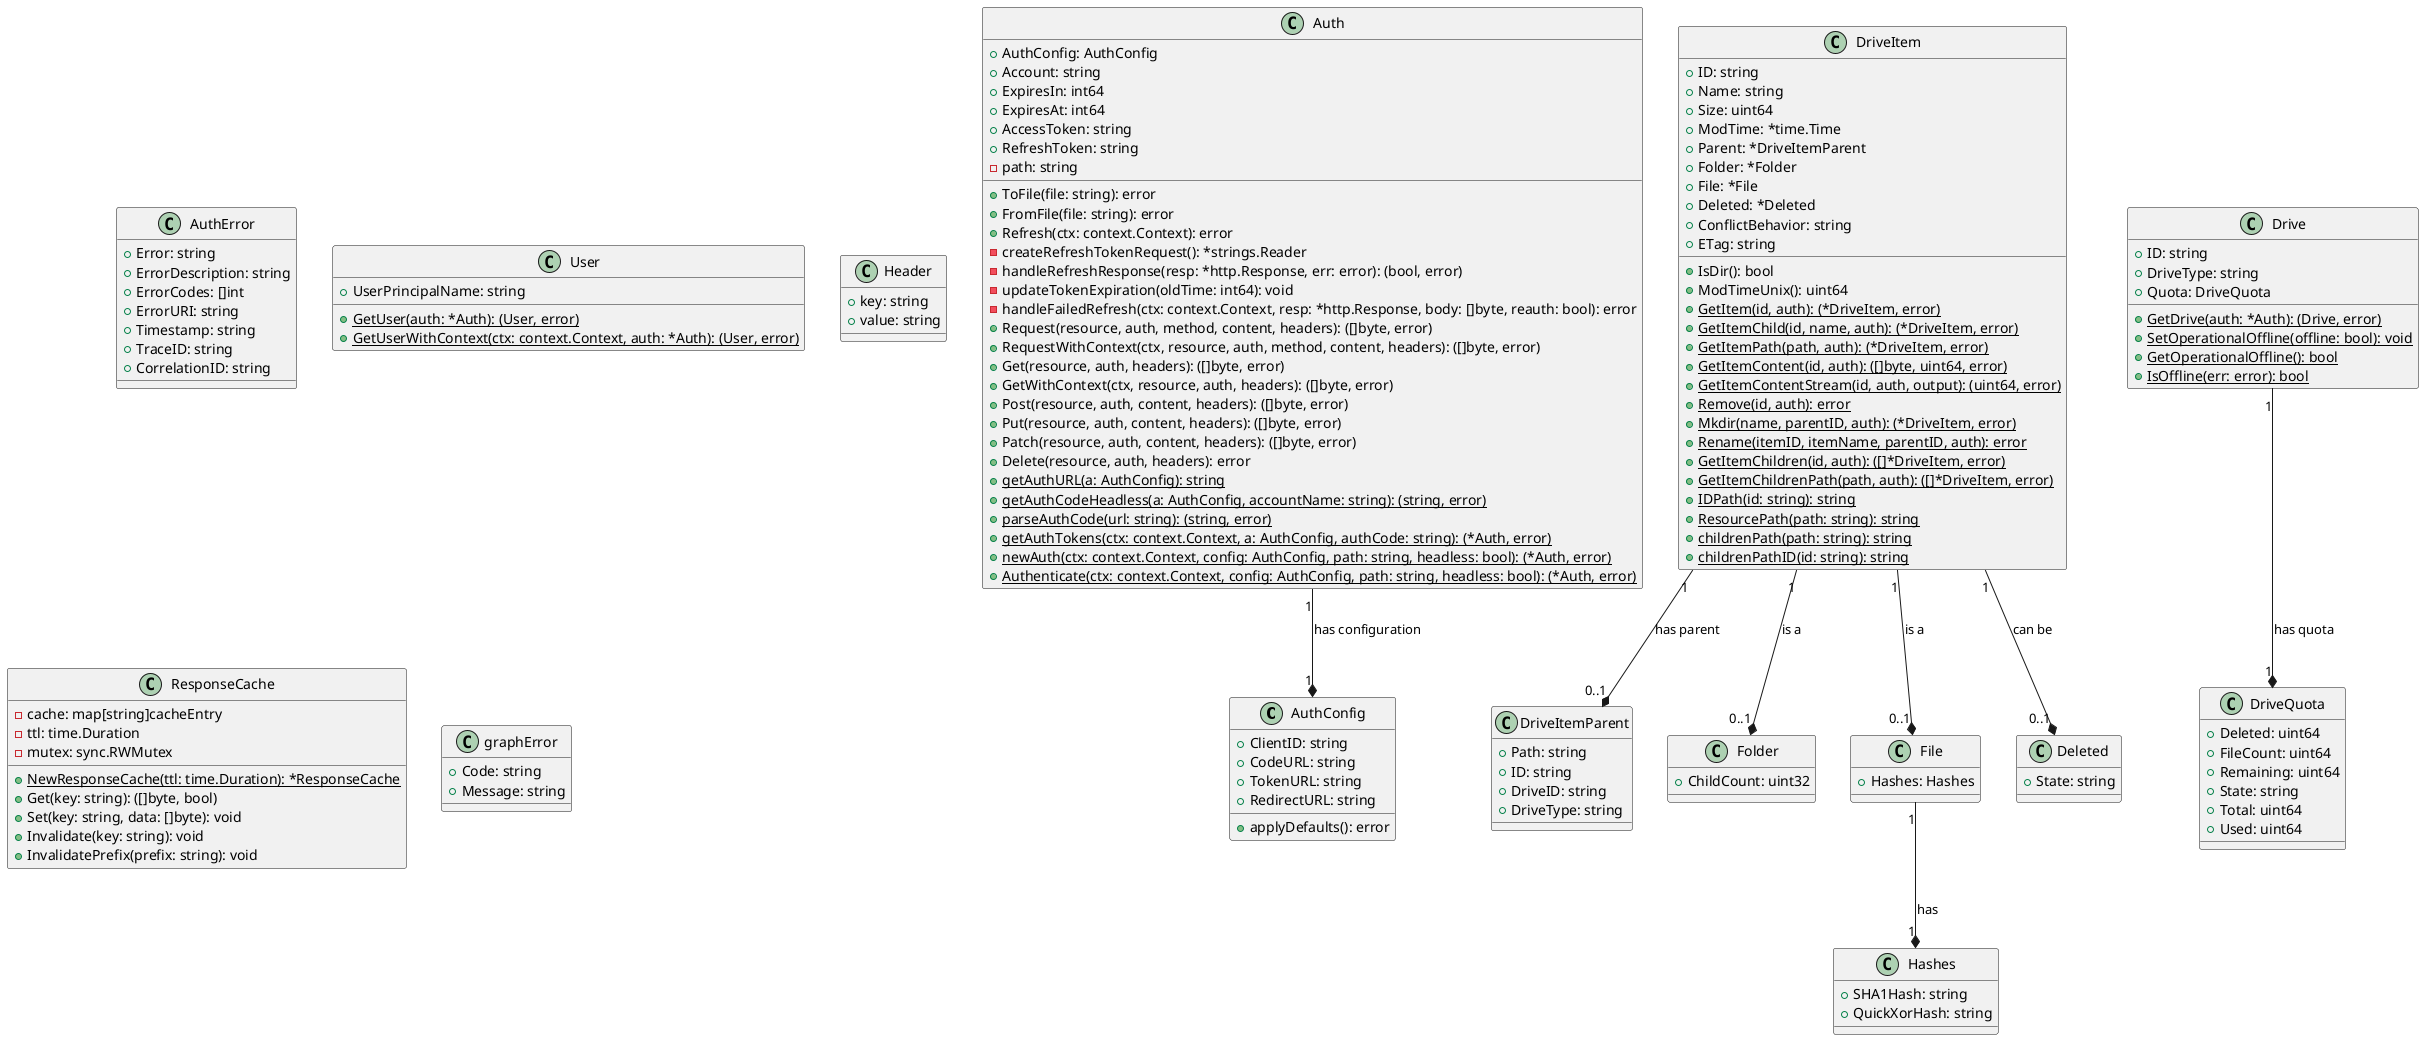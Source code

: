@startuml Microsoft Graph API Integration

' Class definitions
class AuthConfig {
  +ClientID: string
  +CodeURL: string
  +TokenURL: string
  +RedirectURL: string
  +applyDefaults(): error
}

class Auth {
  +AuthConfig: AuthConfig
  +Account: string
  +ExpiresIn: int64
  +ExpiresAt: int64
  +AccessToken: string
  +RefreshToken: string
  -path: string
  +ToFile(file: string): error
  +FromFile(file: string): error
  +Refresh(ctx: context.Context): error
  -createRefreshTokenRequest(): *strings.Reader
  -handleRefreshResponse(resp: *http.Response, err: error): (bool, error)
  -updateTokenExpiration(oldTime: int64): void
  -handleFailedRefresh(ctx: context.Context, resp: *http.Response, body: []byte, reauth: bool): error
  +Request(resource, auth, method, content, headers): ([]byte, error)
  +RequestWithContext(ctx, resource, auth, method, content, headers): ([]byte, error)
  +Get(resource, auth, headers): ([]byte, error)
  +GetWithContext(ctx, resource, auth, headers): ([]byte, error)
  +Post(resource, auth, content, headers): ([]byte, error)
  +Put(resource, auth, content, headers): ([]byte, error)
  +Patch(resource, auth, content, headers): ([]byte, error)
  +Delete(resource, auth, headers): error
  {static} +getAuthURL(a: AuthConfig): string
  {static} +getAuthCodeHeadless(a: AuthConfig, accountName: string): (string, error)
  {static} +parseAuthCode(url: string): (string, error)
  {static} +getAuthTokens(ctx: context.Context, a: AuthConfig, authCode: string): (*Auth, error)
  {static} +newAuth(ctx: context.Context, config: AuthConfig, path: string, headless: bool): (*Auth, error)
  {static} +Authenticate(ctx: context.Context, config: AuthConfig, path: string, headless: bool): (*Auth, error)
}

class AuthError {
  +Error: string
  +ErrorDescription: string
  +ErrorCodes: []int
  +ErrorURI: string
  +Timestamp: string
  +TraceID: string
  +CorrelationID: string
}

class DriveItemParent {
  +Path: string
  +ID: string
  +DriveID: string
  +DriveType: string
}

class Folder {
  +ChildCount: uint32
}

class Hashes {
  +SHA1Hash: string
  +QuickXorHash: string
}

class File {
  +Hashes: Hashes
}

class Deleted {
  +State: string
}

class DriveItem {
  +ID: string
  +Name: string
  +Size: uint64
  +ModTime: *time.Time
  +Parent: *DriveItemParent
  +Folder: *Folder
  +File: *File
  +Deleted: *Deleted
  +ConflictBehavior: string
  +ETag: string
  +IsDir(): bool
  +ModTimeUnix(): uint64
  {static} +GetItem(id, auth): (*DriveItem, error)
  {static} +GetItemChild(id, name, auth): (*DriveItem, error)
  {static} +GetItemPath(path, auth): (*DriveItem, error)
  {static} +GetItemContent(id, auth): ([]byte, uint64, error)
  {static} +GetItemContentStream(id, auth, output): (uint64, error)
  {static} +Remove(id, auth): error
  {static} +Mkdir(name, parentID, auth): (*DriveItem, error)
  {static} +Rename(itemID, itemName, parentID, auth): error
  {static} +GetItemChildren(id, auth): ([]*DriveItem, error)
  {static} +GetItemChildrenPath(path, auth): ([]*DriveItem, error)
  {static} +IDPath(id: string): string
  {static} +ResourcePath(path: string): string
  {static} +childrenPath(path: string): string
  {static} +childrenPathID(id: string): string
}

class User {
  +UserPrincipalName: string
  {static} +GetUser(auth: *Auth): (User, error)
  {static} +GetUserWithContext(ctx: context.Context, auth: *Auth): (User, error)
}

class DriveQuota {
  +Deleted: uint64
  +FileCount: uint64
  +Remaining: uint64
  +State: string
  +Total: uint64
  +Used: uint64
}

class Drive {
  +ID: string
  +DriveType: string
  +Quota: DriveQuota
  {static} +GetDrive(auth: *Auth): (Drive, error)
  {static} +SetOperationalOffline(offline: bool): void
  {static} +GetOperationalOffline(): bool
  {static} +IsOffline(err: error): bool
}

class Header {
  +key: string
  +value: string
}

class ResponseCache {
  -cache: map[string]cacheEntry
  -ttl: time.Duration
  -mutex: sync.RWMutex
  {static} +NewResponseCache(ttl: time.Duration): *ResponseCache
  +Get(key: string): ([]byte, bool)
  +Set(key: string, data: []byte): void
  +Invalidate(key: string): void
  +InvalidatePrefix(prefix: string): void
}

class graphError {
  +Code: string
  +Message: string
}

' Relationships
DriveItem "1" --* "0..1" DriveItemParent : has parent
DriveItem "1" --* "0..1" Folder : is a
DriveItem "1" --* "0..1" File : is a
DriveItem "1" --* "0..1" Deleted : can be
File "1" --* "1" Hashes : has

Auth "1" --* "1" AuthConfig : has configuration

Drive "1" --* "1" DriveQuota : has quota

@enduml